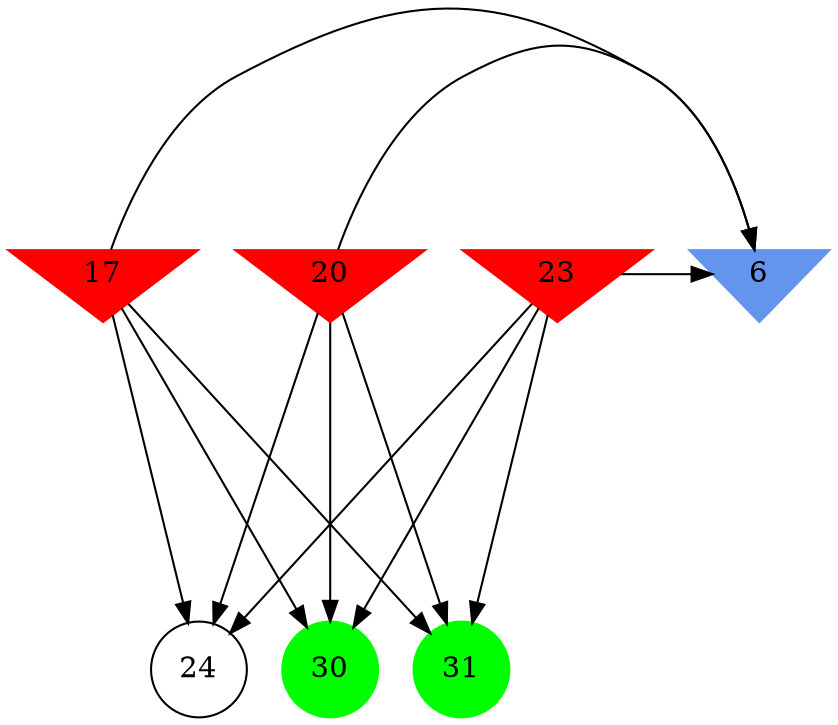digraph brain {
	ranksep=2.0;
	6 [shape=invtriangle,style=filled,color=cornflowerblue];
	17 [shape=invtriangle,style=filled,color=red];
	20 [shape=invtriangle,style=filled,color=red];
	23 [shape=invtriangle,style=filled,color=red];
	24 [shape=circle,color=black];
	30 [shape=circle,style=filled,color=green];
	31 [shape=circle,style=filled,color=green];
	23	->	30;
	23	->	6;
	23	->	24;
	23	->	31;
	17	->	30;
	17	->	6;
	17	->	24;
	17	->	31;
	20	->	30;
	20	->	6;
	20	->	24;
	20	->	31;
	{ rank=same; 6; 17; 20; 23; }
	{ rank=same; 24; }
	{ rank=same; 30; 31; }
}
